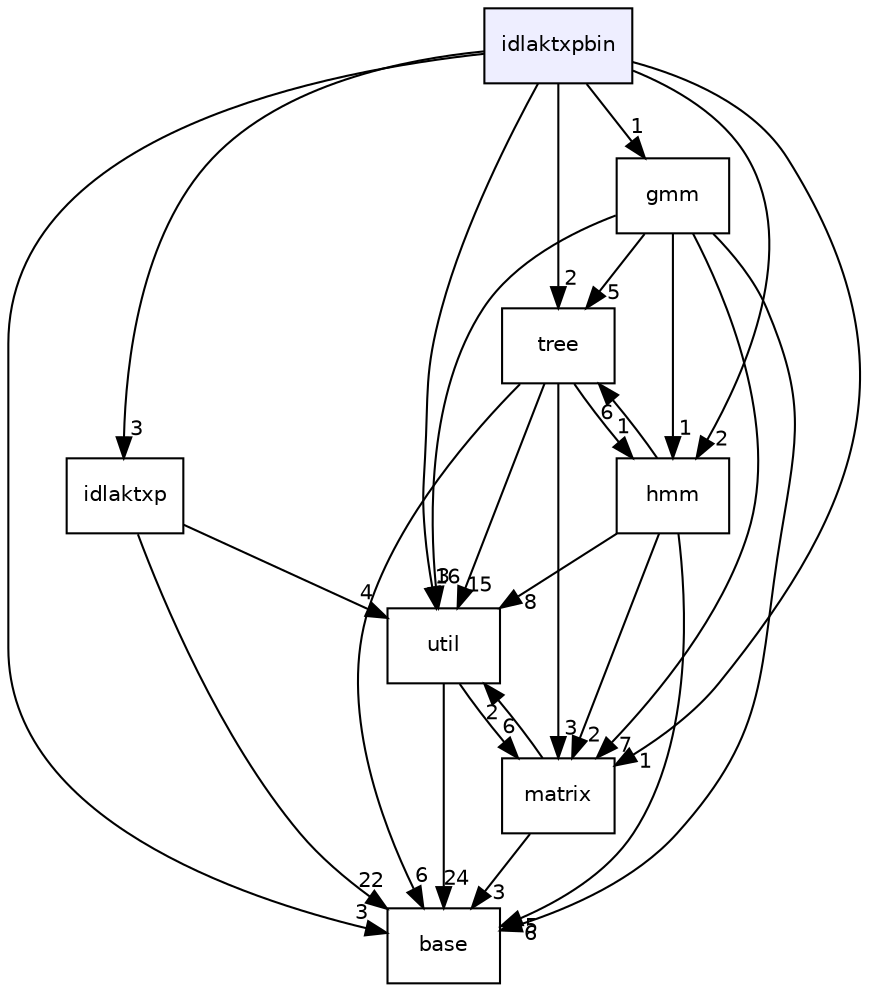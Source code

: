 digraph "idlaktxpbin" {
  compound=true
  node [ fontsize="10", fontname="Helvetica"];
  edge [ labelfontsize="10", labelfontname="Helvetica"];
  dir_c58b4e1dbae027f683bb951f7c7e23f8 [shape=box, label="idlaktxpbin", style="filled", fillcolor="#eeeeff", pencolor="black", URL="dir_c58b4e1dbae027f683bb951f7c7e23f8.html"];
  dir_23ec12649285f9fabf3a6b7380226c28 [shape=box label="util" URL="dir_23ec12649285f9fabf3a6b7380226c28.html"];
  dir_dbe585dd003a64dabdddc7a7b573c384 [shape=box label="idlaktxp" URL="dir_dbe585dd003a64dabdddc7a7b573c384.html"];
  dir_70093cb3a9d1f8840af4e997fde867c3 [shape=box label="tree" URL="dir_70093cb3a9d1f8840af4e997fde867c3.html"];
  dir_109f68d84cef4a133396a0be144fa9b1 [shape=box label="matrix" URL="dir_109f68d84cef4a133396a0be144fa9b1.html"];
  dir_e914ee4d4a44400f1fdb170cb4ead18a [shape=box label="base" URL="dir_e914ee4d4a44400f1fdb170cb4ead18a.html"];
  dir_1150ab87bf3833b7161cf56b3aed78f9 [shape=box label="hmm" URL="dir_1150ab87bf3833b7161cf56b3aed78f9.html"];
  dir_411f61cd8229061a5d69eb0617560b44 [shape=box label="gmm" URL="dir_411f61cd8229061a5d69eb0617560b44.html"];
  dir_23ec12649285f9fabf3a6b7380226c28->dir_109f68d84cef4a133396a0be144fa9b1 [headlabel="6", labeldistance=1.5 headhref="dir_000034_000023.html"];
  dir_23ec12649285f9fabf3a6b7380226c28->dir_e914ee4d4a44400f1fdb170cb4ead18a [headlabel="24", labeldistance=1.5 headhref="dir_000034_000000.html"];
  dir_dbe585dd003a64dabdddc7a7b573c384->dir_23ec12649285f9fabf3a6b7380226c28 [headlabel="4", labeldistance=1.5 headhref="dir_000014_000034.html"];
  dir_dbe585dd003a64dabdddc7a7b573c384->dir_e914ee4d4a44400f1fdb170cb4ead18a [headlabel="22", labeldistance=1.5 headhref="dir_000014_000000.html"];
  dir_70093cb3a9d1f8840af4e997fde867c3->dir_23ec12649285f9fabf3a6b7380226c28 [headlabel="15", labeldistance=1.5 headhref="dir_000033_000034.html"];
  dir_70093cb3a9d1f8840af4e997fde867c3->dir_109f68d84cef4a133396a0be144fa9b1 [headlabel="3", labeldistance=1.5 headhref="dir_000033_000023.html"];
  dir_70093cb3a9d1f8840af4e997fde867c3->dir_e914ee4d4a44400f1fdb170cb4ead18a [headlabel="6", labeldistance=1.5 headhref="dir_000033_000000.html"];
  dir_70093cb3a9d1f8840af4e997fde867c3->dir_1150ab87bf3833b7161cf56b3aed78f9 [headlabel="1", labeldistance=1.5 headhref="dir_000033_000011.html"];
  dir_109f68d84cef4a133396a0be144fa9b1->dir_23ec12649285f9fabf3a6b7380226c28 [headlabel="2", labeldistance=1.5 headhref="dir_000023_000034.html"];
  dir_109f68d84cef4a133396a0be144fa9b1->dir_e914ee4d4a44400f1fdb170cb4ead18a [headlabel="3", labeldistance=1.5 headhref="dir_000023_000000.html"];
  dir_c58b4e1dbae027f683bb951f7c7e23f8->dir_23ec12649285f9fabf3a6b7380226c28 [headlabel="3", labeldistance=1.5 headhref="dir_000015_000034.html"];
  dir_c58b4e1dbae027f683bb951f7c7e23f8->dir_dbe585dd003a64dabdddc7a7b573c384 [headlabel="3", labeldistance=1.5 headhref="dir_000015_000014.html"];
  dir_c58b4e1dbae027f683bb951f7c7e23f8->dir_70093cb3a9d1f8840af4e997fde867c3 [headlabel="2", labeldistance=1.5 headhref="dir_000015_000033.html"];
  dir_c58b4e1dbae027f683bb951f7c7e23f8->dir_109f68d84cef4a133396a0be144fa9b1 [headlabel="1", labeldistance=1.5 headhref="dir_000015_000023.html"];
  dir_c58b4e1dbae027f683bb951f7c7e23f8->dir_e914ee4d4a44400f1fdb170cb4ead18a [headlabel="3", labeldistance=1.5 headhref="dir_000015_000000.html"];
  dir_c58b4e1dbae027f683bb951f7c7e23f8->dir_1150ab87bf3833b7161cf56b3aed78f9 [headlabel="2", labeldistance=1.5 headhref="dir_000015_000011.html"];
  dir_c58b4e1dbae027f683bb951f7c7e23f8->dir_411f61cd8229061a5d69eb0617560b44 [headlabel="1", labeldistance=1.5 headhref="dir_000015_000009.html"];
  dir_1150ab87bf3833b7161cf56b3aed78f9->dir_23ec12649285f9fabf3a6b7380226c28 [headlabel="8", labeldistance=1.5 headhref="dir_000011_000034.html"];
  dir_1150ab87bf3833b7161cf56b3aed78f9->dir_70093cb3a9d1f8840af4e997fde867c3 [headlabel="6", labeldistance=1.5 headhref="dir_000011_000033.html"];
  dir_1150ab87bf3833b7161cf56b3aed78f9->dir_109f68d84cef4a133396a0be144fa9b1 [headlabel="2", labeldistance=1.5 headhref="dir_000011_000023.html"];
  dir_1150ab87bf3833b7161cf56b3aed78f9->dir_e914ee4d4a44400f1fdb170cb4ead18a [headlabel="5", labeldistance=1.5 headhref="dir_000011_000000.html"];
  dir_411f61cd8229061a5d69eb0617560b44->dir_23ec12649285f9fabf3a6b7380226c28 [headlabel="16", labeldistance=1.5 headhref="dir_000009_000034.html"];
  dir_411f61cd8229061a5d69eb0617560b44->dir_70093cb3a9d1f8840af4e997fde867c3 [headlabel="5", labeldistance=1.5 headhref="dir_000009_000033.html"];
  dir_411f61cd8229061a5d69eb0617560b44->dir_109f68d84cef4a133396a0be144fa9b1 [headlabel="7", labeldistance=1.5 headhref="dir_000009_000023.html"];
  dir_411f61cd8229061a5d69eb0617560b44->dir_e914ee4d4a44400f1fdb170cb4ead18a [headlabel="6", labeldistance=1.5 headhref="dir_000009_000000.html"];
  dir_411f61cd8229061a5d69eb0617560b44->dir_1150ab87bf3833b7161cf56b3aed78f9 [headlabel="1", labeldistance=1.5 headhref="dir_000009_000011.html"];
}
